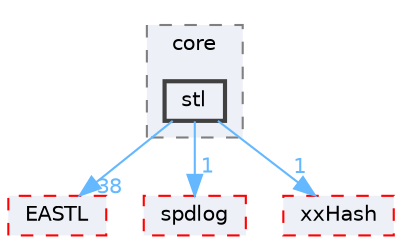 digraph "runtime/core/stl"
{
 // LATEX_PDF_SIZE
  bgcolor="transparent";
  edge [fontname=Helvetica,fontsize=10,labelfontname=Helvetica,labelfontsize=10];
  node [fontname=Helvetica,fontsize=10,shape=box,height=0.2,width=0.4];
  compound=true
  subgraph clusterdir_0b94c9ea5f3d98712a457061cc05ff83 {
    graph [ bgcolor="#edf0f7", pencolor="grey50", label="core", fontname=Helvetica,fontsize=10 style="filled,dashed", URL="dir_0b94c9ea5f3d98712a457061cc05ff83.html",tooltip=""]
  dir_83aebf4804c43098732353eff7c2bdc8 [label="stl", fillcolor="#edf0f7", color="grey25", style="filled,bold", URL="dir_83aebf4804c43098732353eff7c2bdc8.html",tooltip=""];
  }
  dir_46d996951237f3a811adda0775610b84 [label="EASTL", fillcolor="#edf0f7", color="red", style="filled,dashed", URL="dir_46d996951237f3a811adda0775610b84.html",tooltip=""];
  dir_48e5080389b0b6d7d4f45b0711015766 [label="spdlog", fillcolor="#edf0f7", color="red", style="filled,dashed", URL="dir_48e5080389b0b6d7d4f45b0711015766.html",tooltip=""];
  dir_843c3b0b2832283878bd005a5b7b0a32 [label="xxHash", fillcolor="#edf0f7", color="red", style="filled,dashed", URL="dir_843c3b0b2832283878bd005a5b7b0a32.html",tooltip=""];
  dir_83aebf4804c43098732353eff7c2bdc8->dir_46d996951237f3a811adda0775610b84 [headlabel="38", labeldistance=1.5 headhref="dir_000124_000035.html" href="dir_000124_000035.html" color="steelblue1" fontcolor="steelblue1"];
  dir_83aebf4804c43098732353eff7c2bdc8->dir_48e5080389b0b6d7d4f45b0711015766 [headlabel="1", labeldistance=1.5 headhref="dir_000124_000119.html" href="dir_000124_000119.html" color="steelblue1" fontcolor="steelblue1"];
  dir_83aebf4804c43098732353eff7c2bdc8->dir_843c3b0b2832283878bd005a5b7b0a32 [headlabel="1", labeldistance=1.5 headhref="dir_000124_000136.html" href="dir_000124_000136.html" color="steelblue1" fontcolor="steelblue1"];
}
